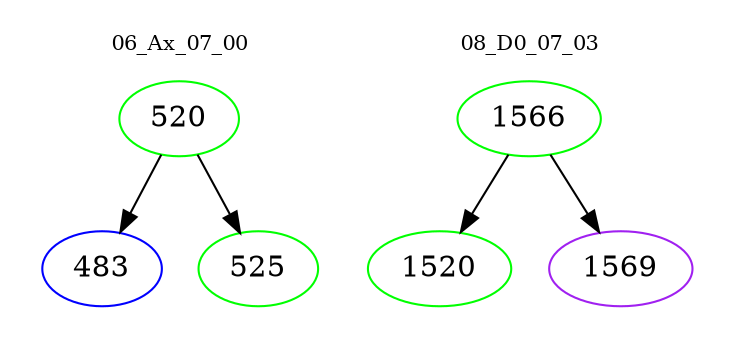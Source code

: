 digraph{
subgraph cluster_0 {
color = white
label = "06_Ax_07_00";
fontsize=10;
T0_520 [label="520", color="green"]
T0_520 -> T0_483 [color="black"]
T0_483 [label="483", color="blue"]
T0_520 -> T0_525 [color="black"]
T0_525 [label="525", color="green"]
}
subgraph cluster_1 {
color = white
label = "08_D0_07_03";
fontsize=10;
T1_1566 [label="1566", color="green"]
T1_1566 -> T1_1520 [color="black"]
T1_1520 [label="1520", color="green"]
T1_1566 -> T1_1569 [color="black"]
T1_1569 [label="1569", color="purple"]
}
}
